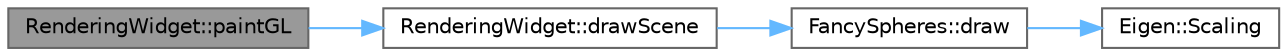 digraph "RenderingWidget::paintGL"
{
 // LATEX_PDF_SIZE
  bgcolor="transparent";
  edge [fontname=Helvetica,fontsize=10,labelfontname=Helvetica,labelfontsize=10];
  node [fontname=Helvetica,fontsize=10,shape=box,height=0.2,width=0.4];
  rankdir="LR";
  Node1 [id="Node000001",label="RenderingWidget::paintGL",height=0.2,width=0.4,color="gray40", fillcolor="grey60", style="filled", fontcolor="black",tooltip=" "];
  Node1 -> Node2 [id="edge4_Node000001_Node000002",color="steelblue1",style="solid",tooltip=" "];
  Node2 [id="Node000002",label="RenderingWidget::drawScene",height=0.2,width=0.4,color="grey40", fillcolor="white", style="filled",URL="$class_rendering_widget.html#a8de01daec1a221f02b4751c153040d11",tooltip=" "];
  Node2 -> Node3 [id="edge5_Node000002_Node000003",color="steelblue1",style="solid",tooltip=" "];
  Node3 [id="Node000003",label="FancySpheres::draw",height=0.2,width=0.4,color="grey40", fillcolor="white", style="filled",URL="$class_fancy_spheres.html#a1621bf349aa1a2df706b8c08356aeb35",tooltip=" "];
  Node3 -> Node4 [id="edge6_Node000003_Node000004",color="steelblue1",style="solid",tooltip=" "];
  Node4 [id="Node000004",label="Eigen::Scaling",height=0.2,width=0.4,color="grey40", fillcolor="white", style="filled",URL="$namespace_eigen.html#a23a8ed57e3f2973526026765ae697761",tooltip=" "];
}
